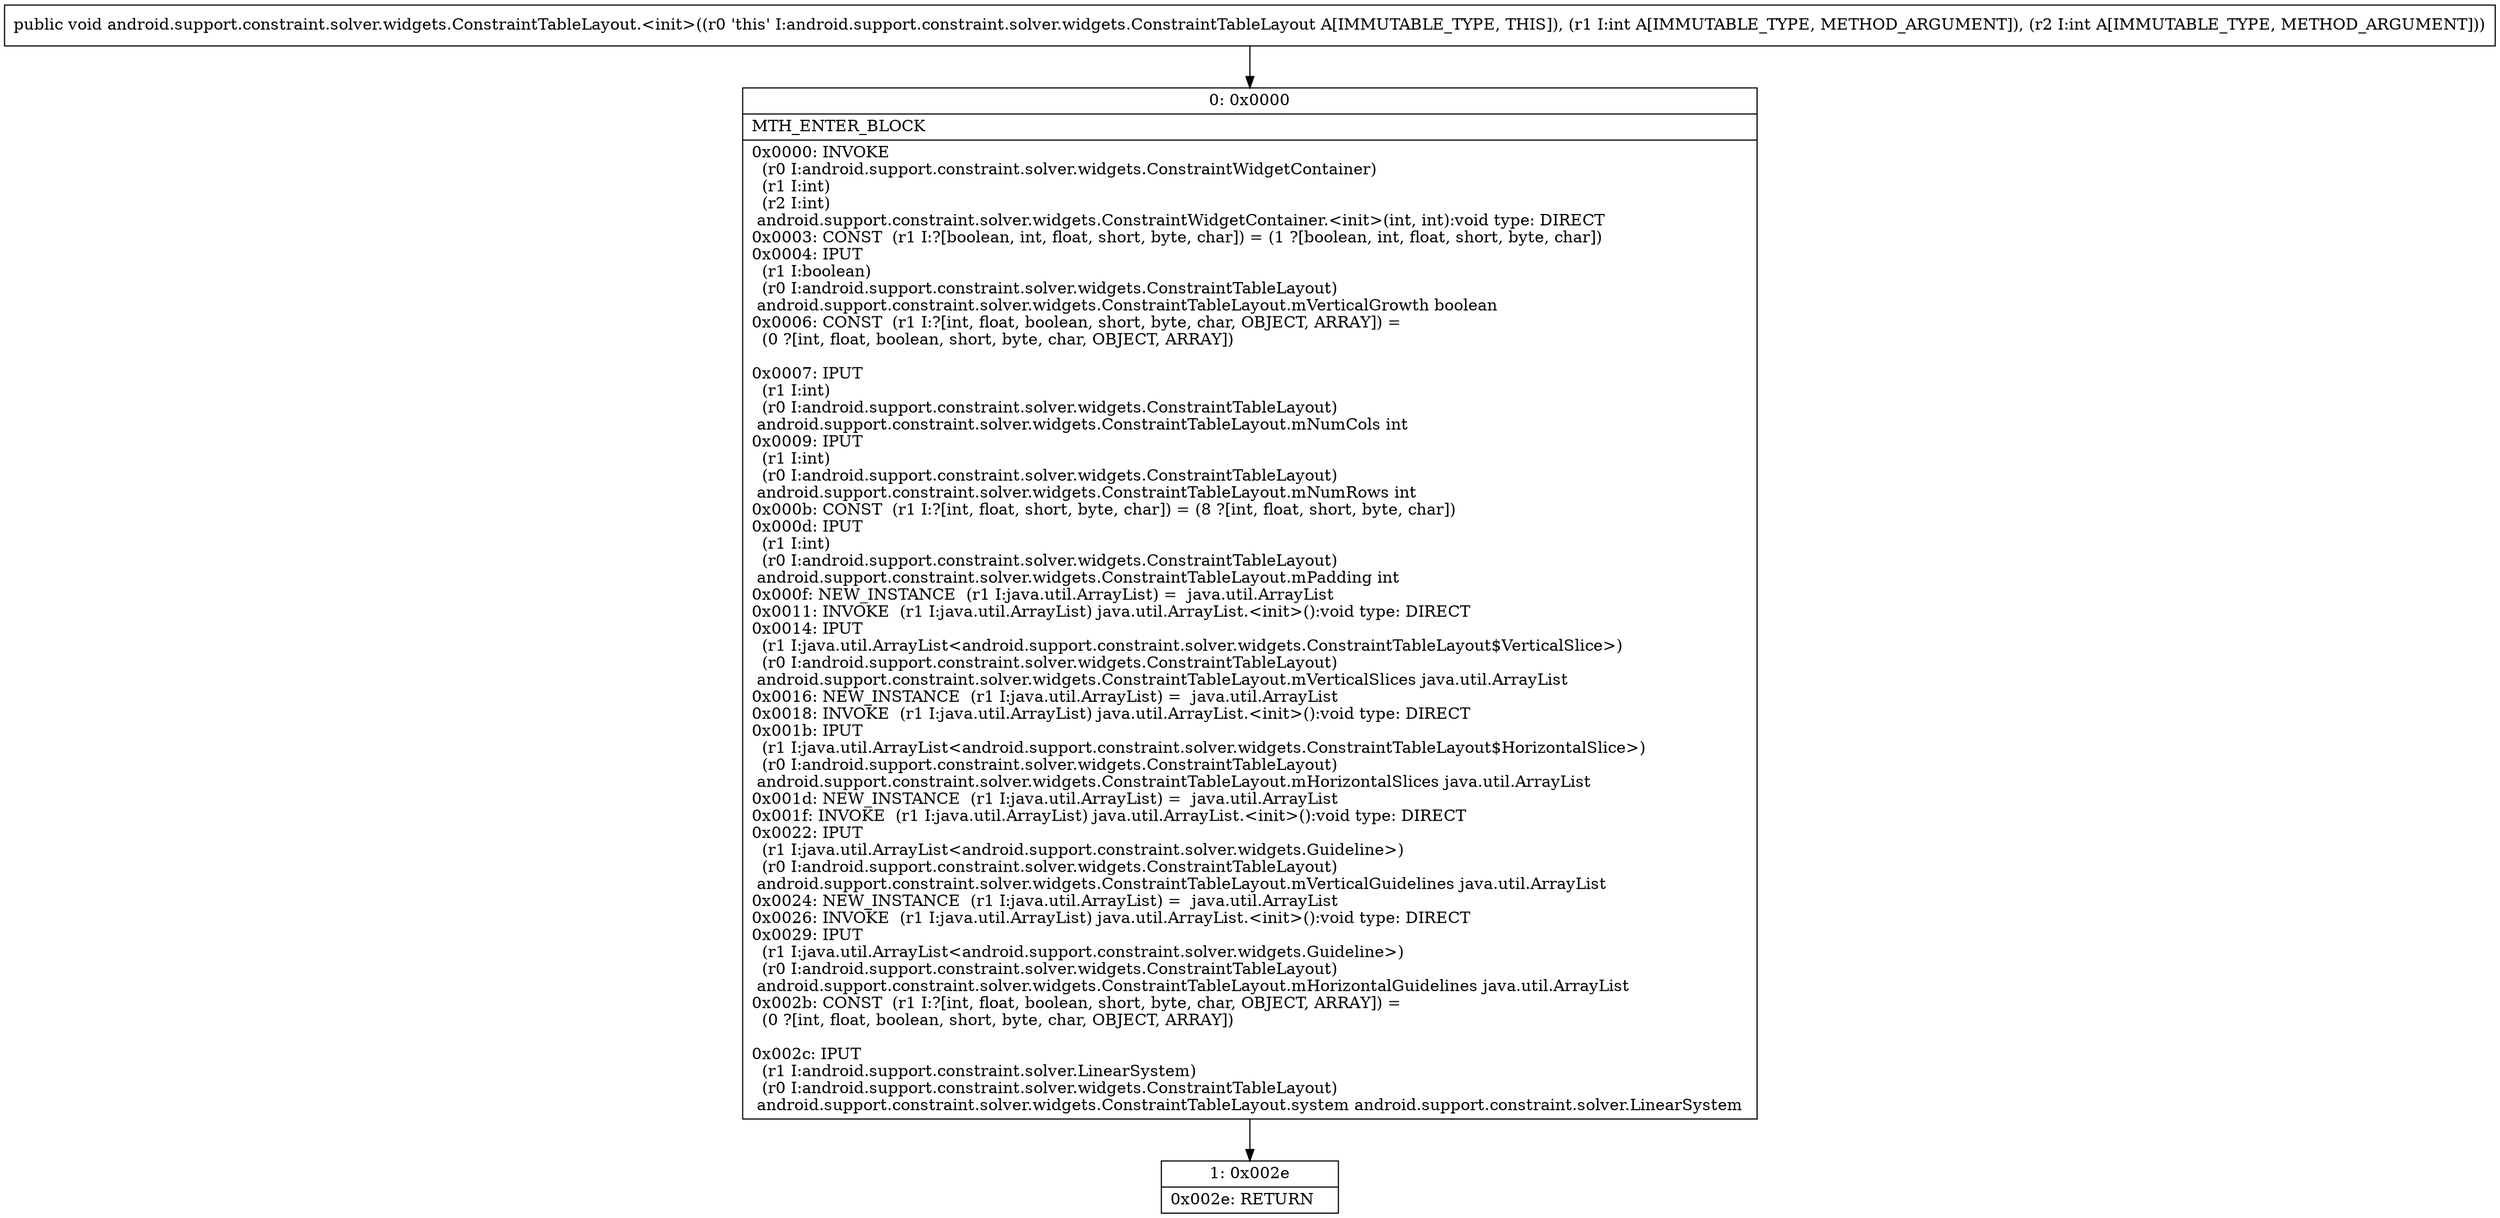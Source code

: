 digraph "CFG forandroid.support.constraint.solver.widgets.ConstraintTableLayout.\<init\>(II)V" {
Node_0 [shape=record,label="{0\:\ 0x0000|MTH_ENTER_BLOCK\l|0x0000: INVOKE  \l  (r0 I:android.support.constraint.solver.widgets.ConstraintWidgetContainer)\l  (r1 I:int)\l  (r2 I:int)\l android.support.constraint.solver.widgets.ConstraintWidgetContainer.\<init\>(int, int):void type: DIRECT \l0x0003: CONST  (r1 I:?[boolean, int, float, short, byte, char]) = (1 ?[boolean, int, float, short, byte, char]) \l0x0004: IPUT  \l  (r1 I:boolean)\l  (r0 I:android.support.constraint.solver.widgets.ConstraintTableLayout)\l android.support.constraint.solver.widgets.ConstraintTableLayout.mVerticalGrowth boolean \l0x0006: CONST  (r1 I:?[int, float, boolean, short, byte, char, OBJECT, ARRAY]) = \l  (0 ?[int, float, boolean, short, byte, char, OBJECT, ARRAY])\l \l0x0007: IPUT  \l  (r1 I:int)\l  (r0 I:android.support.constraint.solver.widgets.ConstraintTableLayout)\l android.support.constraint.solver.widgets.ConstraintTableLayout.mNumCols int \l0x0009: IPUT  \l  (r1 I:int)\l  (r0 I:android.support.constraint.solver.widgets.ConstraintTableLayout)\l android.support.constraint.solver.widgets.ConstraintTableLayout.mNumRows int \l0x000b: CONST  (r1 I:?[int, float, short, byte, char]) = (8 ?[int, float, short, byte, char]) \l0x000d: IPUT  \l  (r1 I:int)\l  (r0 I:android.support.constraint.solver.widgets.ConstraintTableLayout)\l android.support.constraint.solver.widgets.ConstraintTableLayout.mPadding int \l0x000f: NEW_INSTANCE  (r1 I:java.util.ArrayList) =  java.util.ArrayList \l0x0011: INVOKE  (r1 I:java.util.ArrayList) java.util.ArrayList.\<init\>():void type: DIRECT \l0x0014: IPUT  \l  (r1 I:java.util.ArrayList\<android.support.constraint.solver.widgets.ConstraintTableLayout$VerticalSlice\>)\l  (r0 I:android.support.constraint.solver.widgets.ConstraintTableLayout)\l android.support.constraint.solver.widgets.ConstraintTableLayout.mVerticalSlices java.util.ArrayList \l0x0016: NEW_INSTANCE  (r1 I:java.util.ArrayList) =  java.util.ArrayList \l0x0018: INVOKE  (r1 I:java.util.ArrayList) java.util.ArrayList.\<init\>():void type: DIRECT \l0x001b: IPUT  \l  (r1 I:java.util.ArrayList\<android.support.constraint.solver.widgets.ConstraintTableLayout$HorizontalSlice\>)\l  (r0 I:android.support.constraint.solver.widgets.ConstraintTableLayout)\l android.support.constraint.solver.widgets.ConstraintTableLayout.mHorizontalSlices java.util.ArrayList \l0x001d: NEW_INSTANCE  (r1 I:java.util.ArrayList) =  java.util.ArrayList \l0x001f: INVOKE  (r1 I:java.util.ArrayList) java.util.ArrayList.\<init\>():void type: DIRECT \l0x0022: IPUT  \l  (r1 I:java.util.ArrayList\<android.support.constraint.solver.widgets.Guideline\>)\l  (r0 I:android.support.constraint.solver.widgets.ConstraintTableLayout)\l android.support.constraint.solver.widgets.ConstraintTableLayout.mVerticalGuidelines java.util.ArrayList \l0x0024: NEW_INSTANCE  (r1 I:java.util.ArrayList) =  java.util.ArrayList \l0x0026: INVOKE  (r1 I:java.util.ArrayList) java.util.ArrayList.\<init\>():void type: DIRECT \l0x0029: IPUT  \l  (r1 I:java.util.ArrayList\<android.support.constraint.solver.widgets.Guideline\>)\l  (r0 I:android.support.constraint.solver.widgets.ConstraintTableLayout)\l android.support.constraint.solver.widgets.ConstraintTableLayout.mHorizontalGuidelines java.util.ArrayList \l0x002b: CONST  (r1 I:?[int, float, boolean, short, byte, char, OBJECT, ARRAY]) = \l  (0 ?[int, float, boolean, short, byte, char, OBJECT, ARRAY])\l \l0x002c: IPUT  \l  (r1 I:android.support.constraint.solver.LinearSystem)\l  (r0 I:android.support.constraint.solver.widgets.ConstraintTableLayout)\l android.support.constraint.solver.widgets.ConstraintTableLayout.system android.support.constraint.solver.LinearSystem \l}"];
Node_1 [shape=record,label="{1\:\ 0x002e|0x002e: RETURN   \l}"];
MethodNode[shape=record,label="{public void android.support.constraint.solver.widgets.ConstraintTableLayout.\<init\>((r0 'this' I:android.support.constraint.solver.widgets.ConstraintTableLayout A[IMMUTABLE_TYPE, THIS]), (r1 I:int A[IMMUTABLE_TYPE, METHOD_ARGUMENT]), (r2 I:int A[IMMUTABLE_TYPE, METHOD_ARGUMENT])) }"];
MethodNode -> Node_0;
Node_0 -> Node_1;
}

